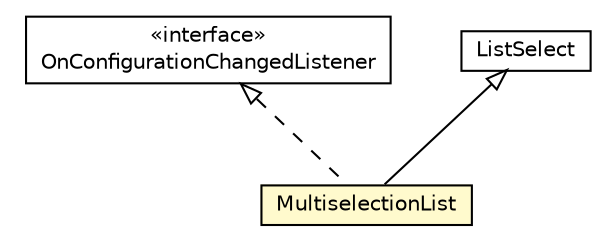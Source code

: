 #!/usr/local/bin/dot
#
# Class diagram 
# Generated by UMLGraph version R5_6-24-gf6e263 (http://www.umlgraph.org/)
#

digraph G {
	edge [fontname="Helvetica",fontsize=10,labelfontname="Helvetica",labelfontsize=10];
	node [fontname="Helvetica",fontsize=10,shape=plaintext];
	nodesep=0.25;
	ranksep=0.5;
	// org.universAAL.tools.ucc.configuration.model.interfaces.OnConfigurationChangedListener
	c5629824 [label=<<table title="org.universAAL.tools.ucc.configuration.model.interfaces.OnConfigurationChangedListener" border="0" cellborder="1" cellspacing="0" cellpadding="2" port="p" href="../model/interfaces/OnConfigurationChangedListener.html">
		<tr><td><table border="0" cellspacing="0" cellpadding="1">
<tr><td align="center" balign="center"> &#171;interface&#187; </td></tr>
<tr><td align="center" balign="center"> OnConfigurationChangedListener </td></tr>
		</table></td></tr>
		</table>>, URL="../model/interfaces/OnConfigurationChangedListener.html", fontname="Helvetica", fontcolor="black", fontsize=10.0];
	// org.universAAL.tools.ucc.configuration.view.MultiselectionList
	c5629842 [label=<<table title="org.universAAL.tools.ucc.configuration.view.MultiselectionList" border="0" cellborder="1" cellspacing="0" cellpadding="2" port="p" bgcolor="lemonChiffon" href="./MultiselectionList.html">
		<tr><td><table border="0" cellspacing="0" cellpadding="1">
<tr><td align="center" balign="center"> MultiselectionList </td></tr>
		</table></td></tr>
		</table>>, URL="./MultiselectionList.html", fontname="Helvetica", fontcolor="black", fontsize=10.0];
	//org.universAAL.tools.ucc.configuration.view.MultiselectionList extends com.vaadin.ui.ListSelect
	c5629926:p -> c5629842:p [dir=back,arrowtail=empty];
	//org.universAAL.tools.ucc.configuration.view.MultiselectionList implements org.universAAL.tools.ucc.configuration.model.interfaces.OnConfigurationChangedListener
	c5629824:p -> c5629842:p [dir=back,arrowtail=empty,style=dashed];
	// com.vaadin.ui.ListSelect
	c5629926 [label=<<table title="com.vaadin.ui.ListSelect" border="0" cellborder="1" cellspacing="0" cellpadding="2" port="p" href="http://java.sun.com/j2se/1.4.2/docs/api/com/vaadin/ui/ListSelect.html">
		<tr><td><table border="0" cellspacing="0" cellpadding="1">
<tr><td align="center" balign="center"> ListSelect </td></tr>
		</table></td></tr>
		</table>>, URL="http://java.sun.com/j2se/1.4.2/docs/api/com/vaadin/ui/ListSelect.html", fontname="Helvetica", fontcolor="black", fontsize=10.0];
}

